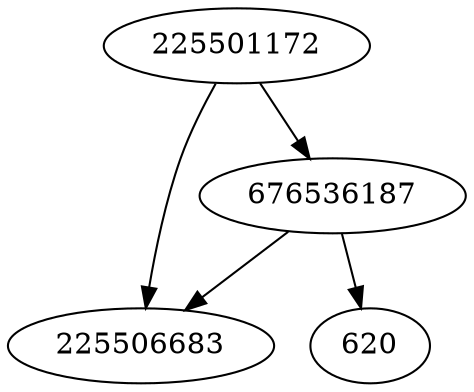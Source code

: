 strict digraph  {
225506683;
620;
225501172;
676536187;
225501172 -> 225506683;
225501172 -> 676536187;
676536187 -> 225506683;
676536187 -> 620;
}
